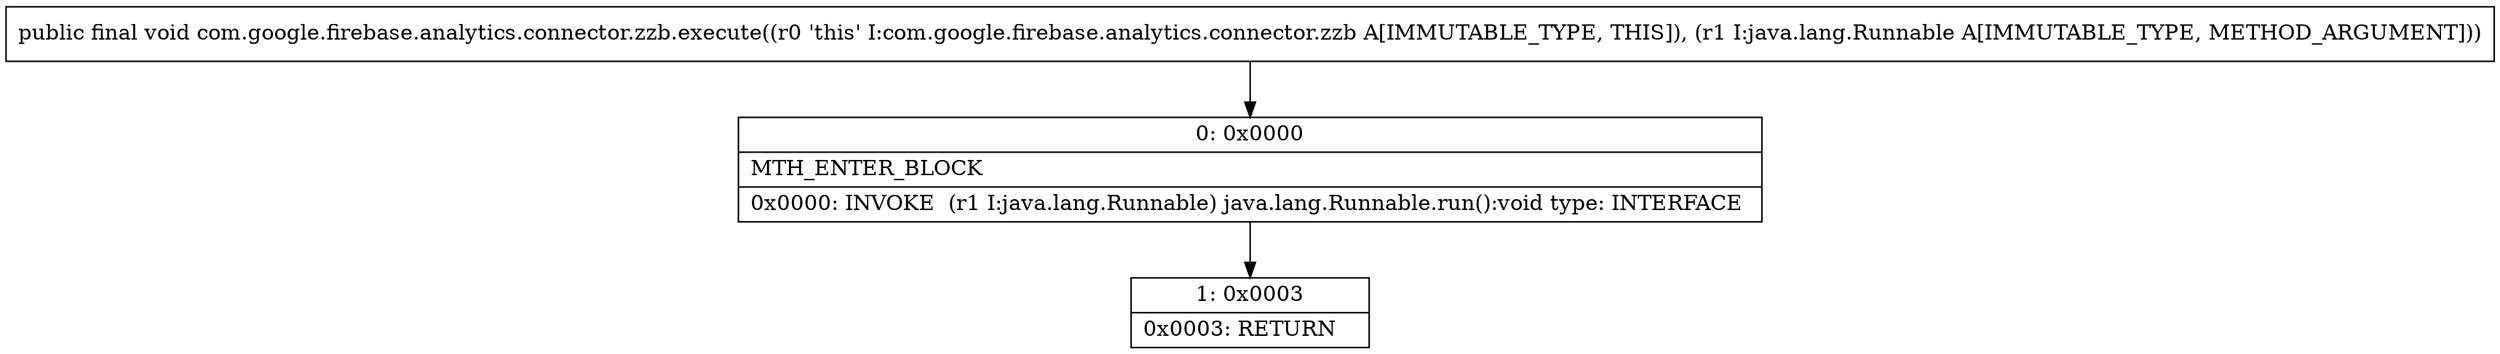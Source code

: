 digraph "CFG forcom.google.firebase.analytics.connector.zzb.execute(Ljava\/lang\/Runnable;)V" {
Node_0 [shape=record,label="{0\:\ 0x0000|MTH_ENTER_BLOCK\l|0x0000: INVOKE  (r1 I:java.lang.Runnable) java.lang.Runnable.run():void type: INTERFACE \l}"];
Node_1 [shape=record,label="{1\:\ 0x0003|0x0003: RETURN   \l}"];
MethodNode[shape=record,label="{public final void com.google.firebase.analytics.connector.zzb.execute((r0 'this' I:com.google.firebase.analytics.connector.zzb A[IMMUTABLE_TYPE, THIS]), (r1 I:java.lang.Runnable A[IMMUTABLE_TYPE, METHOD_ARGUMENT])) }"];
MethodNode -> Node_0;
Node_0 -> Node_1;
}

